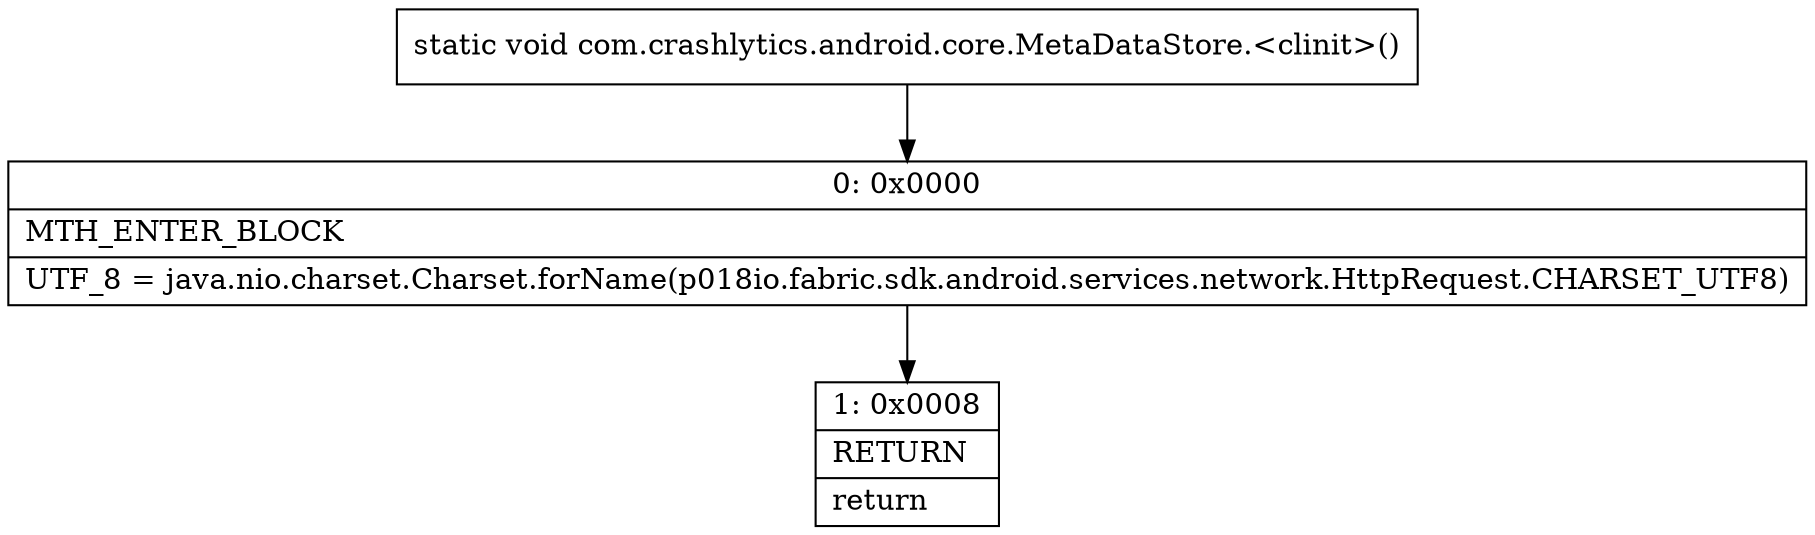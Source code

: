 digraph "CFG forcom.crashlytics.android.core.MetaDataStore.\<clinit\>()V" {
Node_0 [shape=record,label="{0\:\ 0x0000|MTH_ENTER_BLOCK\l|UTF_8 = java.nio.charset.Charset.forName(p018io.fabric.sdk.android.services.network.HttpRequest.CHARSET_UTF8)\l}"];
Node_1 [shape=record,label="{1\:\ 0x0008|RETURN\l|return\l}"];
MethodNode[shape=record,label="{static void com.crashlytics.android.core.MetaDataStore.\<clinit\>() }"];
MethodNode -> Node_0;
Node_0 -> Node_1;
}

